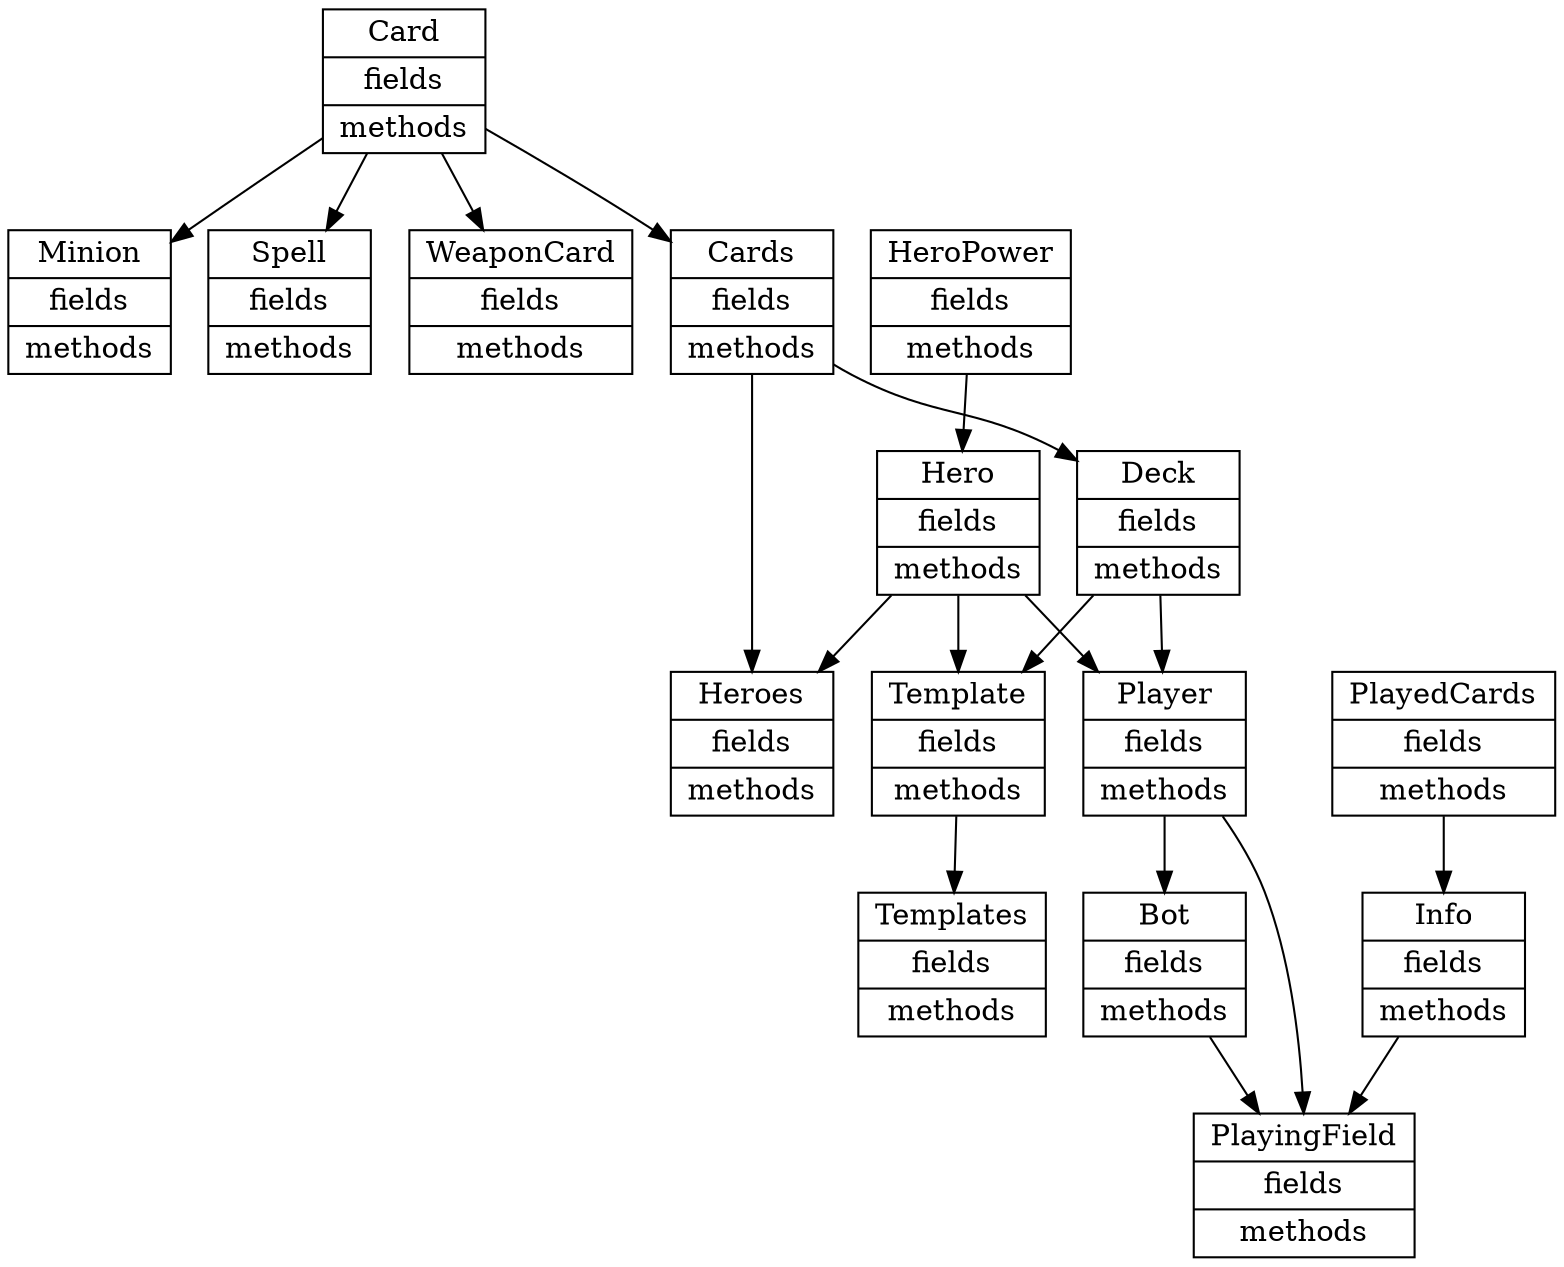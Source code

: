 digraph {
	node[shape=record]
	PlayingField[label = "{
		PlayingField |
		fields |
		methods }"];
	Info[label = "{
		Info |
		fields |
		methods }"];
	Player[label = "{
		Player |
		fields |
		methods }"];
	PlayedCards[label = "{
		PlayedCards |
		fields |
		methods }"];
	Bot[label = "{
		Bot |
		fields |
		methods }"];
	Hero[label = "{
		Hero |
		fields |
		methods }"];
	Heroes[label = "{
		Heroes |
		fields |
		methods }"];
	Deck[label = "{
		Deck |
		fields |
		methods }"];
	Template[label = "{
		Template |
		fields |
		methods }"];
	Templates[label = "{
		Templates |
		fields |
		methods }"];
	HeroPower[label = "{
		HeroPower |
		fields |
		methods }"];
	Cards[label = "{
		Cards |
		fields |
		methods }"];
	Card[label = "{
		Card |
		fields |
		methods }"];
	WeaponCard[label = "{
		WeaponCard |
		fields |
		methods }"];
	Minion[label = "{
		Minion |
		fields |
		methods }"];
	Spell[label = "{
		Spell |
		fields |
		methods }"];

	PlayedCards -> Info;

	Info -> PlayingField;
	Bot -> PlayingField;
	Player -> PlayingField

	Deck -> Player;
	Hero -> Player;
	Player -> Bot;

	HeroPower -> Hero;
	Hero -> Heroes
	Hero -> Template;

	Template -> Templates;

	Deck -> Template;

	Cards -> Heroes;
	Cards -> Deck;
	Card -> Cards;

	Card -> WeaponCard;
	Card -> Minion;
	Card -> Spell;
	# {rank=same;
	# 	WeaponCard;
	# 	Minion;
	# 	Spell;
	# }
}
